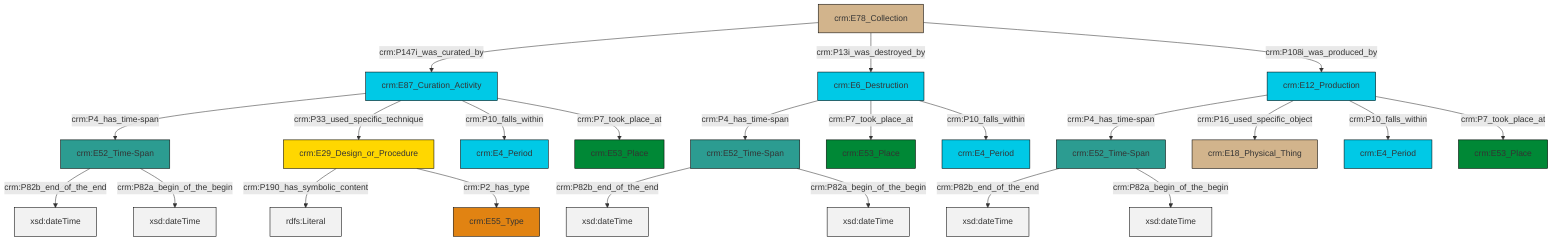 graph TD
classDef Literal fill:#f2f2f2,stroke:#000000;
classDef CRM_Entity fill:#FFFFFF,stroke:#000000;
classDef Temporal_Entity fill:#00C9E6, stroke:#000000;
classDef Type fill:#E18312, stroke:#000000;
classDef Time-Span fill:#2C9C91, stroke:#000000;
classDef Appellation fill:#FFEB7F, stroke:#000000;
classDef Place fill:#008836, stroke:#000000;
classDef Persistent_Item fill:#B266B2, stroke:#000000;
classDef Conceptual_Object fill:#FFD700, stroke:#000000;
classDef Physical_Thing fill:#D2B48C, stroke:#000000;
classDef Actor fill:#f58aad, stroke:#000000;
classDef PC_Classes fill:#4ce600, stroke:#000000;
classDef Multi fill:#cccccc,stroke:#000000;

0["crm:E6_Destruction"]:::Temporal_Entity -->|crm:P4_has_time-span| 1["crm:E52_Time-Span"]:::Time-Span
0["crm:E6_Destruction"]:::Temporal_Entity -->|crm:P7_took_place_at| 2["crm:E53_Place"]:::Place
0["crm:E6_Destruction"]:::Temporal_Entity -->|crm:P10_falls_within| 3["crm:E4_Period"]:::Temporal_Entity
4["crm:E29_Design_or_Procedure"]:::Conceptual_Object -->|crm:P190_has_symbolic_content| 5[rdfs:Literal]:::Literal
7["crm:E52_Time-Span"]:::Time-Span -->|crm:P82b_end_of_the_end| 8[xsd:dateTime]:::Literal
9["crm:E78_Collection"]:::Physical_Thing -->|crm:P147i_was_curated_by| 10["crm:E87_Curation_Activity"]:::Temporal_Entity
13["crm:E12_Production"]:::Temporal_Entity -->|crm:P4_has_time-span| 7["crm:E52_Time-Span"]:::Time-Span
13["crm:E12_Production"]:::Temporal_Entity -->|crm:P16_used_specific_object| 21["crm:E18_Physical_Thing"]:::Physical_Thing
10["crm:E87_Curation_Activity"]:::Temporal_Entity -->|crm:P4_has_time-span| 22["crm:E52_Time-Span"]:::Time-Span
4["crm:E29_Design_or_Procedure"]:::Conceptual_Object -->|crm:P2_has_type| 11["crm:E55_Type"]:::Type
10["crm:E87_Curation_Activity"]:::Temporal_Entity -->|crm:P33_used_specific_technique| 4["crm:E29_Design_or_Procedure"]:::Conceptual_Object
13["crm:E12_Production"]:::Temporal_Entity -->|crm:P10_falls_within| 17["crm:E4_Period"]:::Temporal_Entity
9["crm:E78_Collection"]:::Physical_Thing -->|crm:P13i_was_destroyed_by| 0["crm:E6_Destruction"]:::Temporal_Entity
7["crm:E52_Time-Span"]:::Time-Span -->|crm:P82a_begin_of_the_begin| 29[xsd:dateTime]:::Literal
9["crm:E78_Collection"]:::Physical_Thing -->|crm:P108i_was_produced_by| 13["crm:E12_Production"]:::Temporal_Entity
1["crm:E52_Time-Span"]:::Time-Span -->|crm:P82b_end_of_the_end| 30[xsd:dateTime]:::Literal
22["crm:E52_Time-Span"]:::Time-Span -->|crm:P82b_end_of_the_end| 31[xsd:dateTime]:::Literal
22["crm:E52_Time-Span"]:::Time-Span -->|crm:P82a_begin_of_the_begin| 33[xsd:dateTime]:::Literal
13["crm:E12_Production"]:::Temporal_Entity -->|crm:P7_took_place_at| 26["crm:E53_Place"]:::Place
1["crm:E52_Time-Span"]:::Time-Span -->|crm:P82a_begin_of_the_begin| 34[xsd:dateTime]:::Literal
10["crm:E87_Curation_Activity"]:::Temporal_Entity -->|crm:P10_falls_within| 24["crm:E4_Period"]:::Temporal_Entity
10["crm:E87_Curation_Activity"]:::Temporal_Entity -->|crm:P7_took_place_at| 19["crm:E53_Place"]:::Place